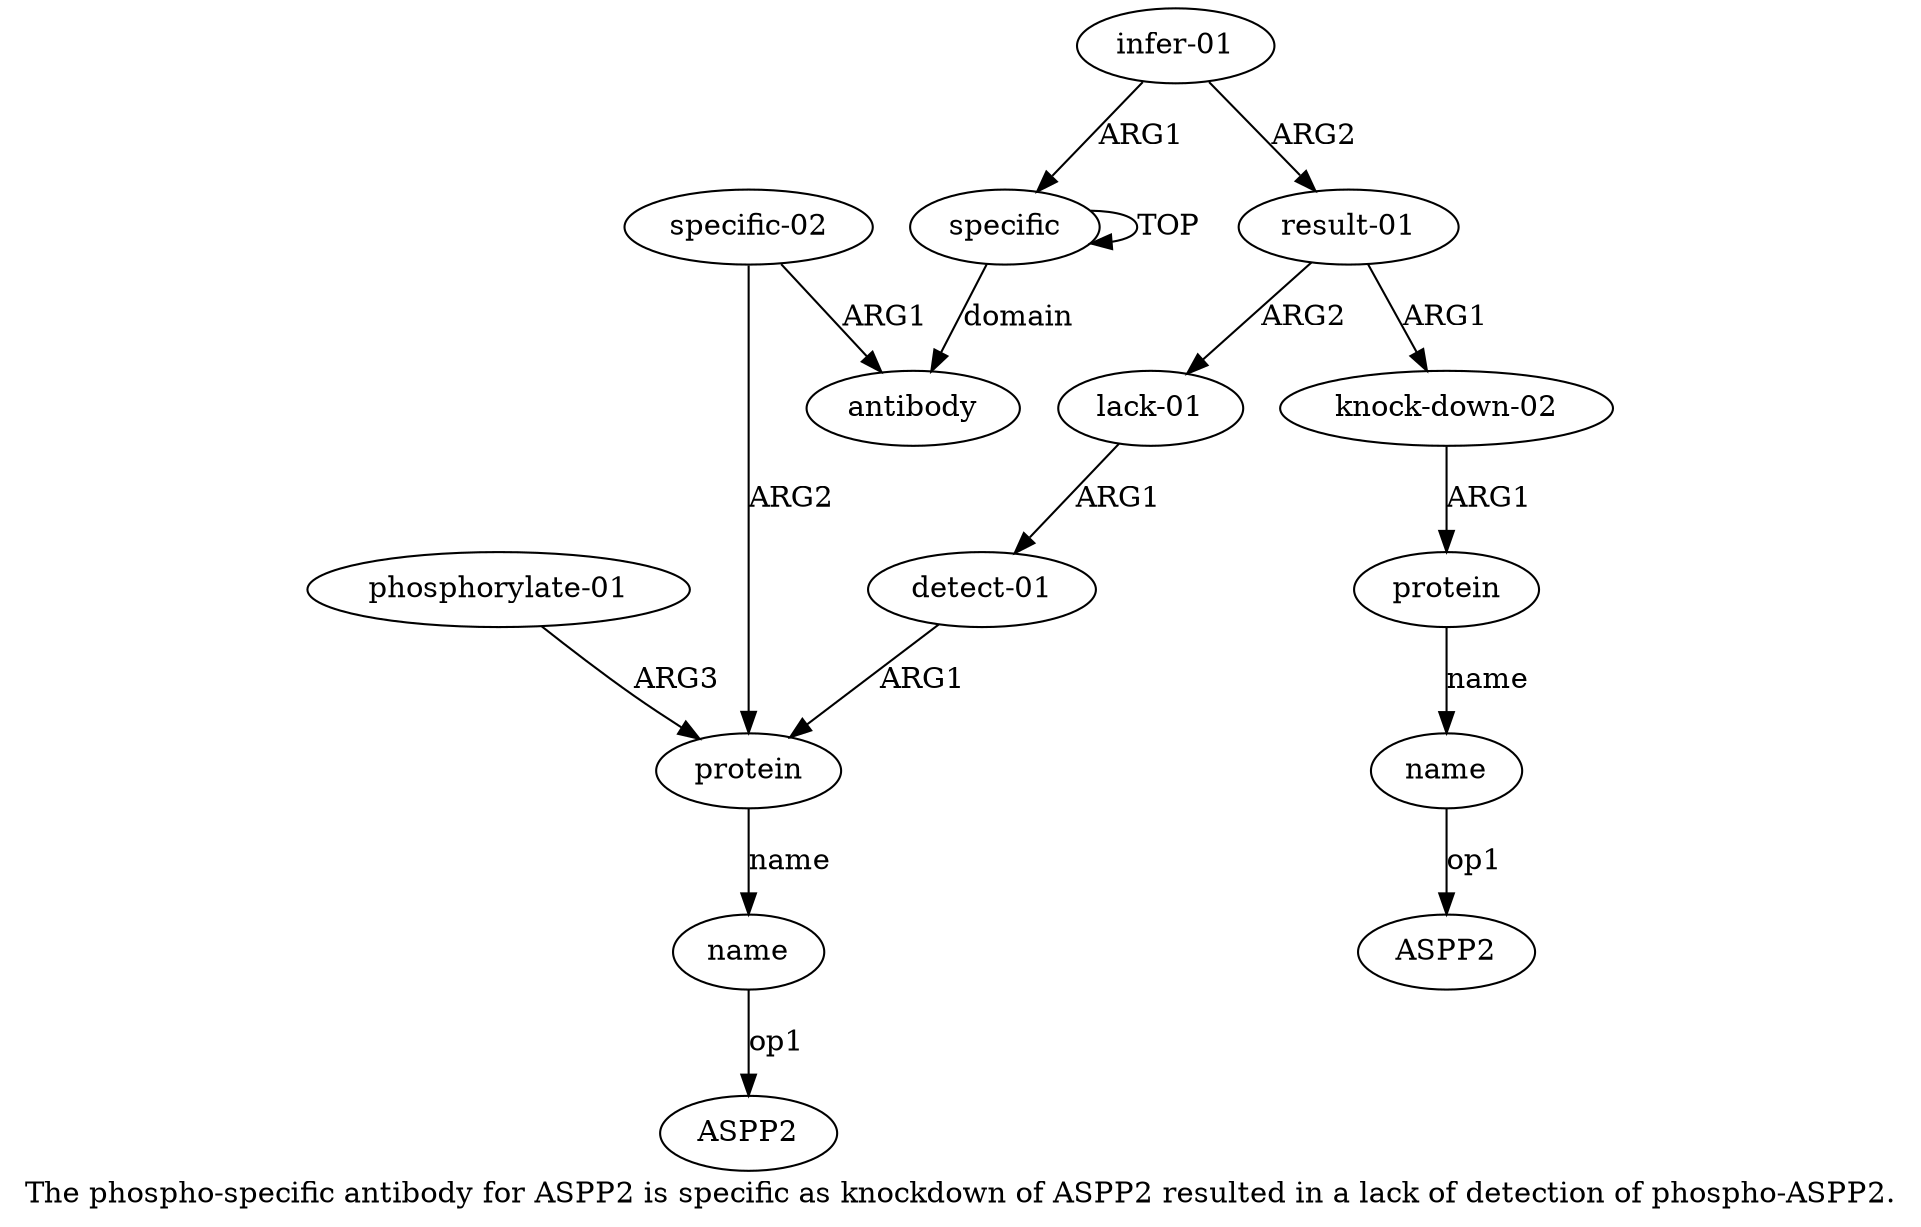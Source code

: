 digraph  {
	graph [label="The phospho-specific antibody for ASPP2 is specific as knockdown of ASPP2 resulted in a lack of detection of phospho-ASPP2."];
	node [label="\N"];
	a11	 [color=black,
		gold_ind=11,
		gold_label=name,
		label=name,
		test_ind=11,
		test_label=name];
	"a11 ASPP2"	 [color=black,
		gold_ind=-1,
		gold_label=ASPP2,
		label=ASPP2,
		test_ind=-1,
		test_label=ASPP2];
	a11 -> "a11 ASPP2" [key=0,
	color=black,
	gold_label=op1,
	label=op1,
	test_label=op1];
a10 [color=black,
	gold_ind=10,
	gold_label=protein,
	label=protein,
	test_ind=10,
	test_label=protein];
a10 -> a11 [key=0,
color=black,
gold_label=name,
label=name,
test_label=name];
a12 [color=black,
gold_ind=12,
gold_label="phosphorylate-01",
label="phosphorylate-01",
test_ind=12,
test_label="phosphorylate-01"];
a12 -> a10 [key=0,
color=black,
gold_label=ARG3,
label=ARG3,
test_label=ARG3];
a1 [color=black,
gold_ind=1,
gold_label=antibody,
label=antibody,
test_ind=1,
test_label=antibody];
a0 [color=black,
gold_ind=0,
gold_label=specific,
label=specific,
test_ind=0,
test_label=specific];
a0 -> a1 [key=0,
color=black,
gold_label=domain,
label=domain,
test_label=domain];
a0 -> a0 [key=0,
color=black,
gold_label=TOP,
label=TOP,
test_label=TOP];
a3 [color=black,
gold_ind=3,
gold_label="infer-01",
label="infer-01",
test_ind=3,
test_label="infer-01"];
a3 -> a0 [key=0,
color=black,
gold_label=ARG1,
label=ARG1,
test_label=ARG1];
a4 [color=black,
gold_ind=4,
gold_label="result-01",
label="result-01",
test_ind=4,
test_label="result-01"];
a3 -> a4 [key=0,
color=black,
gold_label=ARG2,
label=ARG2,
test_label=ARG2];
a2 [color=black,
gold_ind=2,
gold_label="specific-02",
label="specific-02",
test_ind=2,
test_label="specific-02"];
a2 -> a10 [key=0,
color=black,
gold_label=ARG2,
label=ARG2,
test_label=ARG2];
a2 -> a1 [key=0,
color=black,
gold_label=ARG1,
label=ARG1,
test_label=ARG1];
a5 [color=black,
gold_ind=5,
gold_label="knock-down-02",
label="knock-down-02",
test_ind=5,
test_label="knock-down-02"];
a6 [color=black,
gold_ind=6,
gold_label=protein,
label=protein,
test_ind=6,
test_label=protein];
a5 -> a6 [key=0,
color=black,
gold_label=ARG1,
label=ARG1,
test_label=ARG1];
a4 -> a5 [key=0,
color=black,
gold_label=ARG1,
label=ARG1,
test_label=ARG1];
a8 [color=black,
gold_ind=8,
gold_label="lack-01",
label="lack-01",
test_ind=8,
test_label="lack-01"];
a4 -> a8 [key=0,
color=black,
gold_label=ARG2,
label=ARG2,
test_label=ARG2];
a7 [color=black,
gold_ind=7,
gold_label=name,
label=name,
test_ind=7,
test_label=name];
"a7 ASPP2" [color=black,
gold_ind=-1,
gold_label=ASPP2,
label=ASPP2,
test_ind=-1,
test_label=ASPP2];
a7 -> "a7 ASPP2" [key=0,
color=black,
gold_label=op1,
label=op1,
test_label=op1];
a6 -> a7 [key=0,
color=black,
gold_label=name,
label=name,
test_label=name];
a9 [color=black,
gold_ind=9,
gold_label="detect-01",
label="detect-01",
test_ind=9,
test_label="detect-01"];
a9 -> a10 [key=0,
color=black,
gold_label=ARG1,
label=ARG1,
test_label=ARG1];
a8 -> a9 [key=0,
color=black,
gold_label=ARG1,
label=ARG1,
test_label=ARG1];
}
